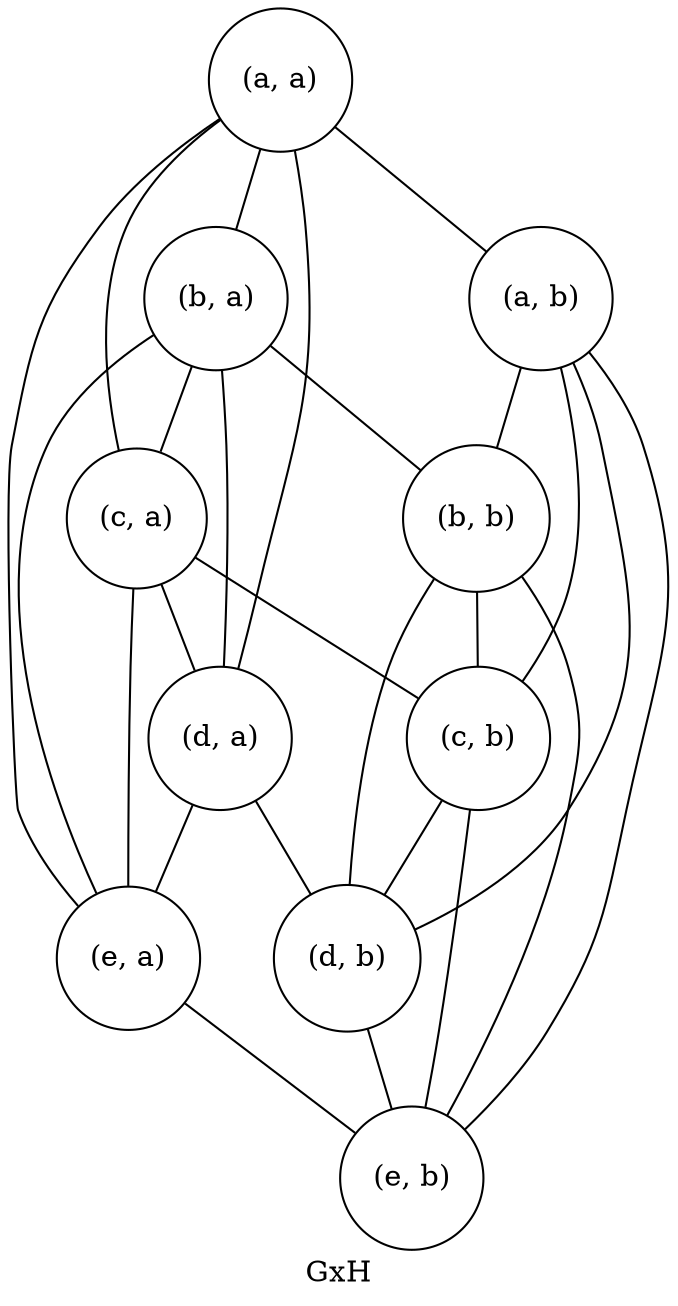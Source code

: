 graph GH {
    overlap=false
    splines=true
    node [shape=circle]
    label="GxH"

    edge [len=4]
    "(a, a)" -- "(b, a)"
    "(a, a)" -- "(c, a)"
    "(a, a)" -- "(d, a)"
    "(a, a)" -- "(e, a)"

    "(b, a)" -- "(c, a)"
    "(b, a)" -- "(d, a)"
    "(b, a)" -- "(e, a)"

    "(c, a)" -- "(d, a)"
    "(c, a)" -- "(e, a)"

    "(d, a)" -- "(e, a)"

    "(a, b)" -- "(b, b)"
    "(a, b)" -- "(c, b)"
    "(a, b)" -- "(d, b)"
    "(a, b)" -- "(e, b)"

    "(b, b)" -- "(c, b)"
    "(b, b)" -- "(d, b)"
    "(b, b)" -- "(e, b)"

    "(c, b)" -- "(d, b)"
    "(c, b)" -- "(e, b)"

    "(d, b)" -- "(e, b)"

    edge [len=1]
    edge [weight=2]
    "(a, a)" -- "(a, b)"
    "(b, a)" -- "(b, b)"
    "(c, a)" -- "(c, b)"
    "(d, a)" -- "(d, b)"
    "(e, a)" -- "(e, b)"
}
